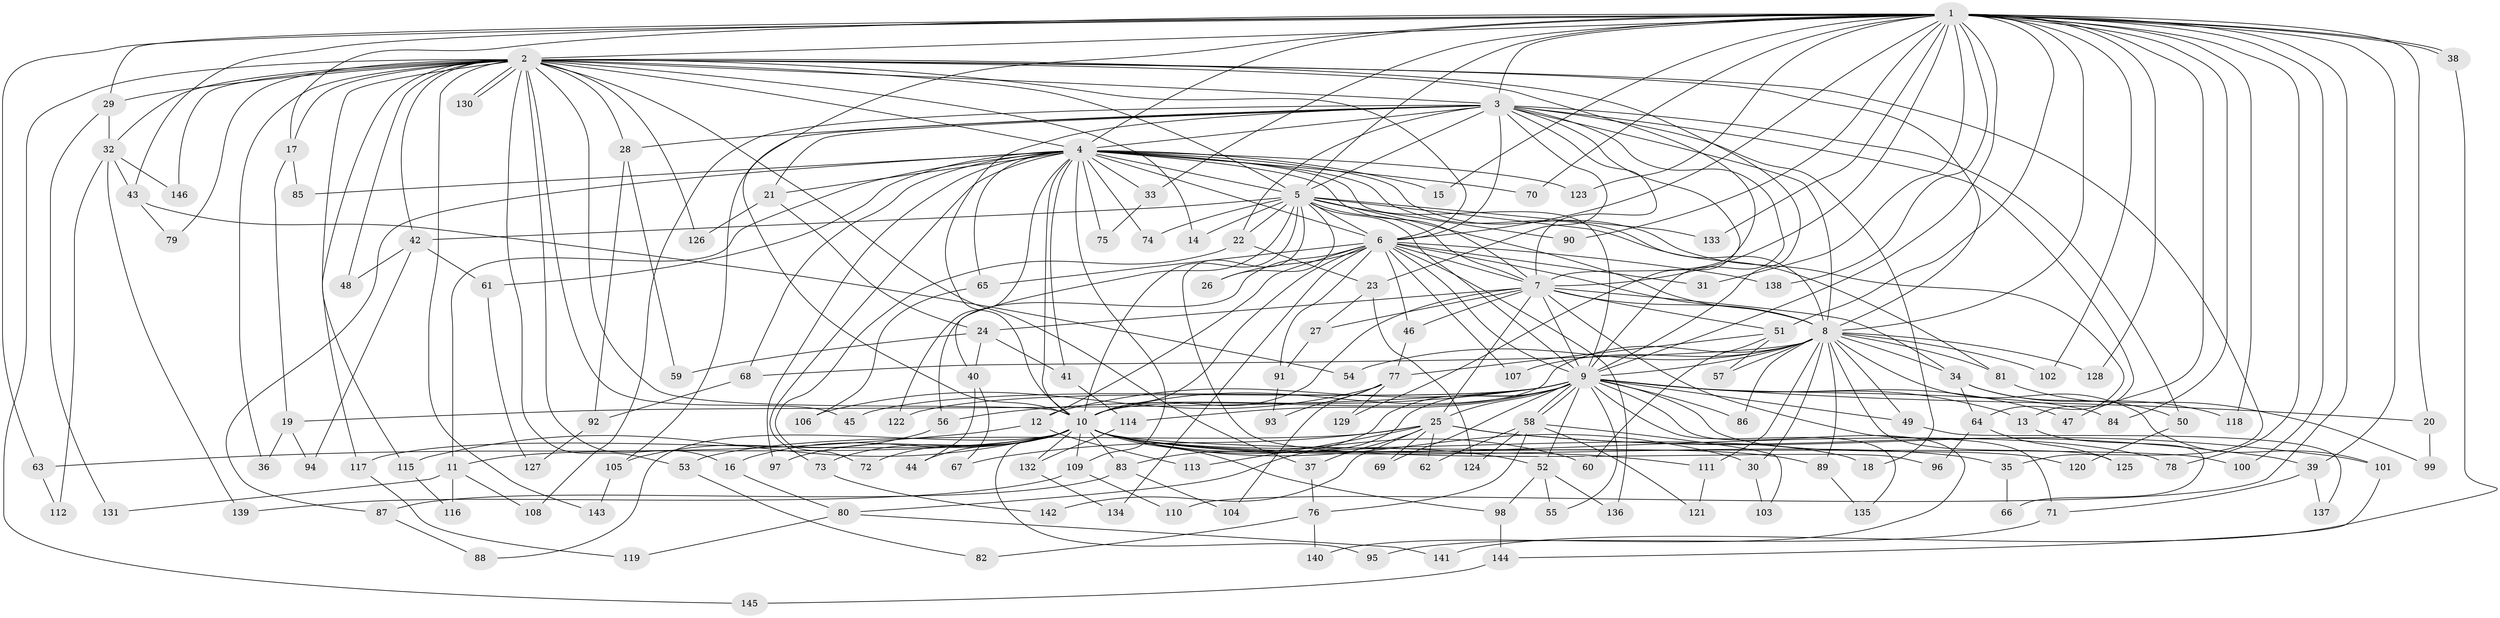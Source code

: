 // Generated by graph-tools (version 1.1) at 2025/25/03/09/25 03:25:43]
// undirected, 146 vertices, 317 edges
graph export_dot {
graph [start="1"]
  node [color=gray90,style=filled];
  1;
  2;
  3;
  4;
  5;
  6;
  7;
  8;
  9;
  10;
  11;
  12;
  13;
  14;
  15;
  16;
  17;
  18;
  19;
  20;
  21;
  22;
  23;
  24;
  25;
  26;
  27;
  28;
  29;
  30;
  31;
  32;
  33;
  34;
  35;
  36;
  37;
  38;
  39;
  40;
  41;
  42;
  43;
  44;
  45;
  46;
  47;
  48;
  49;
  50;
  51;
  52;
  53;
  54;
  55;
  56;
  57;
  58;
  59;
  60;
  61;
  62;
  63;
  64;
  65;
  66;
  67;
  68;
  69;
  70;
  71;
  72;
  73;
  74;
  75;
  76;
  77;
  78;
  79;
  80;
  81;
  82;
  83;
  84;
  85;
  86;
  87;
  88;
  89;
  90;
  91;
  92;
  93;
  94;
  95;
  96;
  97;
  98;
  99;
  100;
  101;
  102;
  103;
  104;
  105;
  106;
  107;
  108;
  109;
  110;
  111;
  112;
  113;
  114;
  115;
  116;
  117;
  118;
  119;
  120;
  121;
  122;
  123;
  124;
  125;
  126;
  127;
  128;
  129;
  130;
  131;
  132;
  133;
  134;
  135;
  136;
  137;
  138;
  139;
  140;
  141;
  142;
  143;
  144;
  145;
  146;
  1 -- 2;
  1 -- 3;
  1 -- 4;
  1 -- 5;
  1 -- 6;
  1 -- 7;
  1 -- 8;
  1 -- 9;
  1 -- 10;
  1 -- 15;
  1 -- 17;
  1 -- 20;
  1 -- 29;
  1 -- 31;
  1 -- 33;
  1 -- 38;
  1 -- 38;
  1 -- 39;
  1 -- 43;
  1 -- 47;
  1 -- 51;
  1 -- 63;
  1 -- 70;
  1 -- 78;
  1 -- 84;
  1 -- 90;
  1 -- 100;
  1 -- 102;
  1 -- 110;
  1 -- 118;
  1 -- 123;
  1 -- 128;
  1 -- 133;
  1 -- 138;
  2 -- 3;
  2 -- 4;
  2 -- 5;
  2 -- 6;
  2 -- 7;
  2 -- 8;
  2 -- 9;
  2 -- 10;
  2 -- 14;
  2 -- 16;
  2 -- 17;
  2 -- 28;
  2 -- 29;
  2 -- 32;
  2 -- 35;
  2 -- 36;
  2 -- 37;
  2 -- 42;
  2 -- 45;
  2 -- 48;
  2 -- 53;
  2 -- 79;
  2 -- 115;
  2 -- 117;
  2 -- 126;
  2 -- 130;
  2 -- 130;
  2 -- 143;
  2 -- 145;
  2 -- 146;
  3 -- 4;
  3 -- 5;
  3 -- 6;
  3 -- 7;
  3 -- 8;
  3 -- 9;
  3 -- 10;
  3 -- 13;
  3 -- 18;
  3 -- 21;
  3 -- 22;
  3 -- 23;
  3 -- 28;
  3 -- 50;
  3 -- 105;
  3 -- 108;
  3 -- 129;
  4 -- 5;
  4 -- 6;
  4 -- 7;
  4 -- 8;
  4 -- 9;
  4 -- 10;
  4 -- 11;
  4 -- 15;
  4 -- 21;
  4 -- 33;
  4 -- 41;
  4 -- 61;
  4 -- 64;
  4 -- 65;
  4 -- 68;
  4 -- 70;
  4 -- 73;
  4 -- 74;
  4 -- 75;
  4 -- 85;
  4 -- 87;
  4 -- 97;
  4 -- 109;
  4 -- 122;
  4 -- 123;
  5 -- 6;
  5 -- 7;
  5 -- 8;
  5 -- 9;
  5 -- 10;
  5 -- 14;
  5 -- 22;
  5 -- 26;
  5 -- 40;
  5 -- 42;
  5 -- 74;
  5 -- 81;
  5 -- 90;
  5 -- 96;
  5 -- 133;
  6 -- 7;
  6 -- 8;
  6 -- 9;
  6 -- 10;
  6 -- 12;
  6 -- 26;
  6 -- 31;
  6 -- 46;
  6 -- 56;
  6 -- 65;
  6 -- 91;
  6 -- 107;
  6 -- 134;
  6 -- 136;
  6 -- 138;
  7 -- 8;
  7 -- 9;
  7 -- 10;
  7 -- 24;
  7 -- 25;
  7 -- 27;
  7 -- 34;
  7 -- 46;
  7 -- 51;
  7 -- 71;
  8 -- 9;
  8 -- 10;
  8 -- 30;
  8 -- 34;
  8 -- 49;
  8 -- 54;
  8 -- 57;
  8 -- 68;
  8 -- 81;
  8 -- 86;
  8 -- 89;
  8 -- 101;
  8 -- 102;
  8 -- 107;
  8 -- 111;
  8 -- 125;
  8 -- 128;
  9 -- 10;
  9 -- 12;
  9 -- 13;
  9 -- 19;
  9 -- 20;
  9 -- 25;
  9 -- 45;
  9 -- 47;
  9 -- 49;
  9 -- 52;
  9 -- 55;
  9 -- 56;
  9 -- 58;
  9 -- 58;
  9 -- 69;
  9 -- 80;
  9 -- 83;
  9 -- 84;
  9 -- 86;
  9 -- 114;
  9 -- 120;
  9 -- 122;
  9 -- 135;
  9 -- 140;
  10 -- 11;
  10 -- 16;
  10 -- 18;
  10 -- 30;
  10 -- 35;
  10 -- 44;
  10 -- 52;
  10 -- 60;
  10 -- 72;
  10 -- 73;
  10 -- 78;
  10 -- 83;
  10 -- 88;
  10 -- 89;
  10 -- 95;
  10 -- 97;
  10 -- 98;
  10 -- 100;
  10 -- 109;
  10 -- 111;
  10 -- 115;
  10 -- 117;
  10 -- 132;
  11 -- 108;
  11 -- 116;
  11 -- 131;
  12 -- 63;
  12 -- 113;
  13 -- 66;
  16 -- 80;
  17 -- 19;
  17 -- 85;
  19 -- 36;
  19 -- 94;
  20 -- 99;
  21 -- 24;
  21 -- 126;
  22 -- 23;
  22 -- 72;
  23 -- 27;
  23 -- 124;
  24 -- 40;
  24 -- 41;
  24 -- 59;
  25 -- 37;
  25 -- 39;
  25 -- 53;
  25 -- 62;
  25 -- 67;
  25 -- 69;
  25 -- 101;
  25 -- 113;
  25 -- 142;
  27 -- 91;
  28 -- 59;
  28 -- 92;
  29 -- 32;
  29 -- 131;
  30 -- 103;
  32 -- 43;
  32 -- 112;
  32 -- 139;
  32 -- 146;
  33 -- 75;
  34 -- 50;
  34 -- 64;
  34 -- 118;
  35 -- 66;
  37 -- 76;
  38 -- 141;
  39 -- 71;
  39 -- 137;
  40 -- 44;
  40 -- 67;
  41 -- 114;
  42 -- 48;
  42 -- 61;
  42 -- 94;
  43 -- 54;
  43 -- 79;
  46 -- 77;
  49 -- 137;
  50 -- 120;
  51 -- 57;
  51 -- 60;
  51 -- 77;
  52 -- 55;
  52 -- 98;
  52 -- 136;
  53 -- 82;
  56 -- 105;
  58 -- 62;
  58 -- 76;
  58 -- 103;
  58 -- 121;
  58 -- 124;
  61 -- 127;
  63 -- 112;
  64 -- 96;
  64 -- 125;
  65 -- 106;
  68 -- 92;
  71 -- 95;
  73 -- 142;
  76 -- 82;
  76 -- 140;
  77 -- 93;
  77 -- 104;
  77 -- 106;
  77 -- 129;
  80 -- 119;
  80 -- 141;
  81 -- 99;
  83 -- 87;
  83 -- 104;
  87 -- 88;
  89 -- 135;
  91 -- 93;
  92 -- 127;
  98 -- 144;
  101 -- 144;
  105 -- 143;
  109 -- 110;
  109 -- 139;
  111 -- 121;
  114 -- 132;
  115 -- 116;
  117 -- 119;
  132 -- 134;
  144 -- 145;
}
